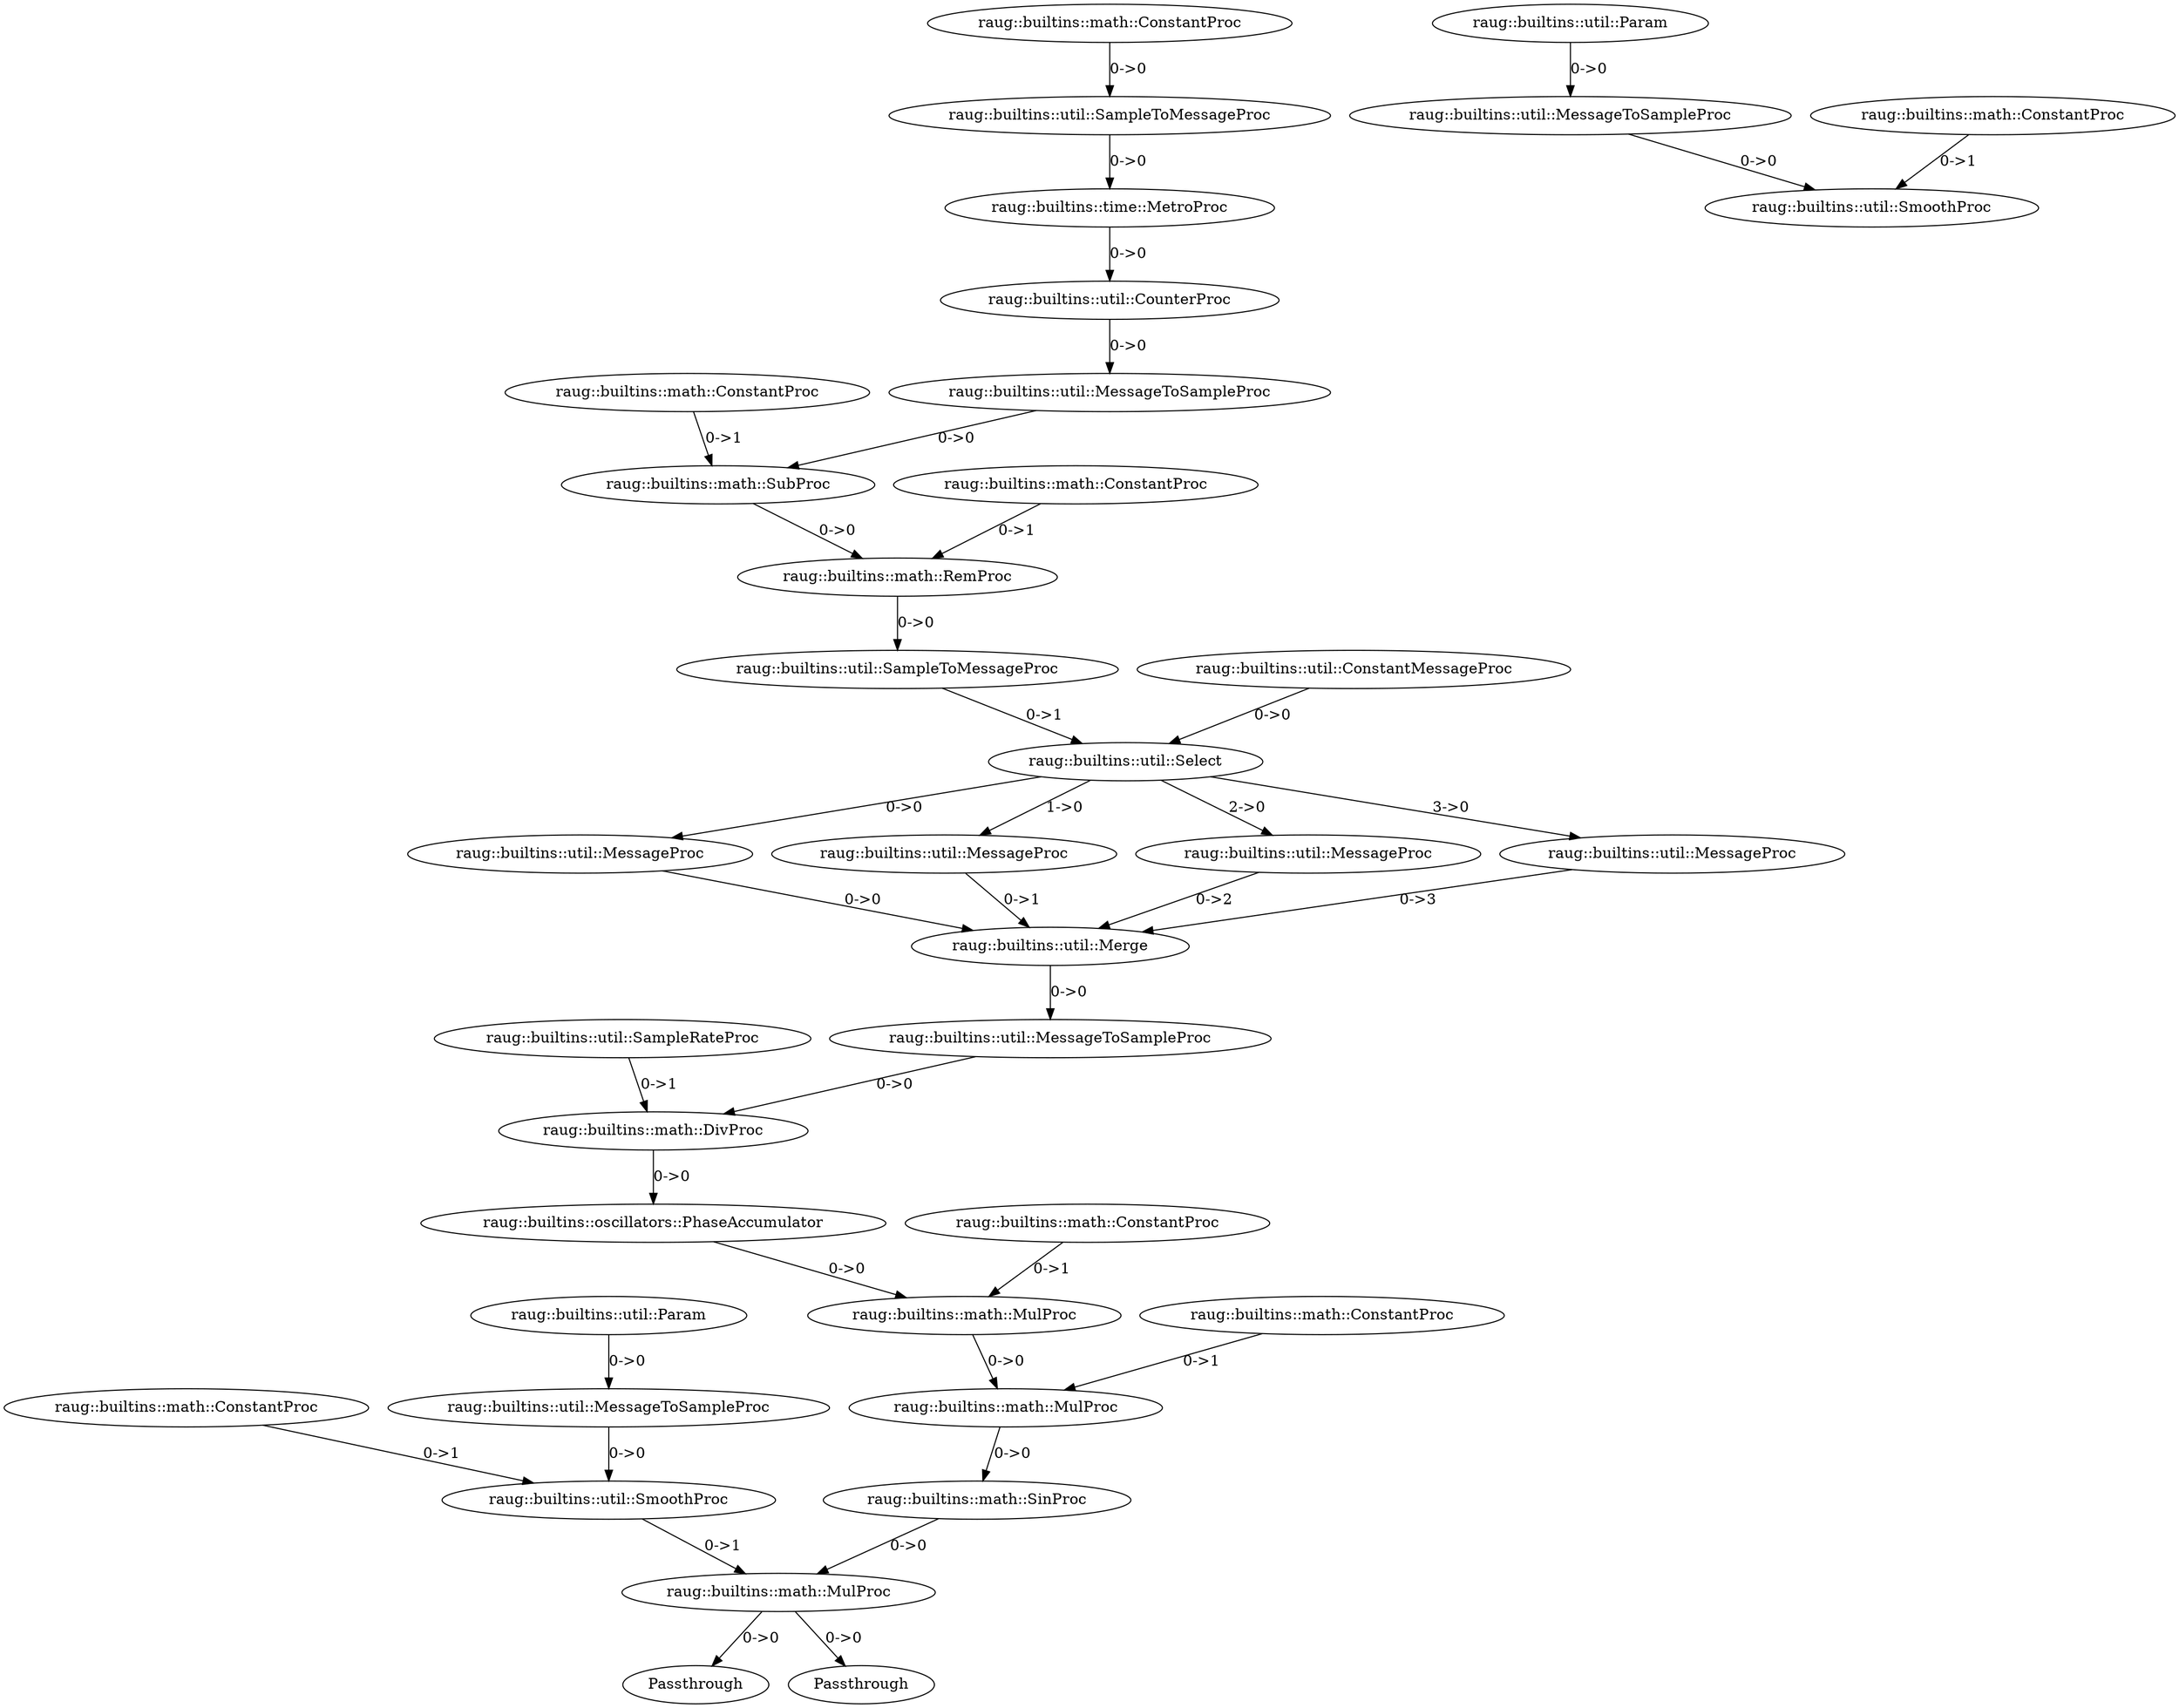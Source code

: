 digraph {
    0 [ label = "Passthrough" ]
    1 [ label = "Passthrough" ]
    2 [ label = "raug::builtins::util::SampleRateProc" ]
    3 [ label = "raug::builtins::oscillators::PhaseAccumulator" ]
    4 [ label = "raug::builtins::util::Param" ]
    5 [ label = "raug::builtins::util::SmoothProc" ]
    6 [ label = "raug::builtins::math::ConstantProc" ]
    7 [ label = "raug::builtins::util::MessageToSampleProc" ]
    8 [ label = "raug::builtins::util::Param" ]
    9 [ label = "raug::builtins::util::SmoothProc" ]
    10 [ label = "raug::builtins::math::ConstantProc" ]
    11 [ label = "raug::builtins::util::MessageToSampleProc" ]
    12 [ label = "raug::builtins::time::MetroProc" ]
    13 [ label = "raug::builtins::math::ConstantProc" ]
    14 [ label = "raug::builtins::util::SampleToMessageProc" ]
    15 [ label = "raug::builtins::util::CounterProc" ]
    16 [ label = "raug::builtins::math::ConstantProc" ]
    17 [ label = "raug::builtins::math::SubProc" ]
    18 [ label = "raug::builtins::util::MessageToSampleProc" ]
    19 [ label = "raug::builtins::math::ConstantProc" ]
    20 [ label = "raug::builtins::math::RemProc" ]
    21 [ label = "raug::builtins::util::Select" ]
    22 [ label = "raug::builtins::util::Merge" ]
    23 [ label = "raug::builtins::util::SampleToMessageProc" ]
    24 [ label = "raug::builtins::util::ConstantMessageProc" ]
    25 [ label = "raug::builtins::util::MessageProc" ]
    26 [ label = "raug::builtins::util::MessageProc" ]
    27 [ label = "raug::builtins::util::MessageProc" ]
    28 [ label = "raug::builtins::util::MessageProc" ]
    29 [ label = "raug::builtins::math::DivProc" ]
    30 [ label = "raug::builtins::util::MessageToSampleProc" ]
    31 [ label = "raug::builtins::math::ConstantProc" ]
    32 [ label = "raug::builtins::math::MulProc" ]
    33 [ label = "raug::builtins::math::ConstantProc" ]
    34 [ label = "raug::builtins::math::MulProc" ]
    35 [ label = "raug::builtins::math::SinProc" ]
    36 [ label = "raug::builtins::math::MulProc" ]
    6 -> 5 [ label = "0->1" ]
    4 -> 7 [ label = "0->0" ]
    7 -> 5 [ label = "0->0" ]
    10 -> 9 [ label = "0->1" ]
    8 -> 11 [ label = "0->0" ]
    11 -> 9 [ label = "0->0" ]
    13 -> 14 [ label = "0->0" ]
    14 -> 12 [ label = "0->0" ]
    12 -> 15 [ label = "0->0" ]
    15 -> 18 [ label = "0->0" ]
    18 -> 17 [ label = "0->0" ]
    16 -> 17 [ label = "0->1" ]
    17 -> 20 [ label = "0->0" ]
    19 -> 20 [ label = "0->1" ]
    20 -> 23 [ label = "0->0" ]
    23 -> 21 [ label = "0->1" ]
    24 -> 21 [ label = "0->0" ]
    21 -> 25 [ label = "0->0" ]
    25 -> 22 [ label = "0->0" ]
    21 -> 26 [ label = "1->0" ]
    26 -> 22 [ label = "0->1" ]
    21 -> 27 [ label = "2->0" ]
    27 -> 22 [ label = "0->2" ]
    21 -> 28 [ label = "3->0" ]
    28 -> 22 [ label = "0->3" ]
    22 -> 30 [ label = "0->0" ]
    30 -> 29 [ label = "0->0" ]
    2 -> 29 [ label = "0->1" ]
    29 -> 3 [ label = "0->0" ]
    3 -> 32 [ label = "0->0" ]
    31 -> 32 [ label = "0->1" ]
    32 -> 34 [ label = "0->0" ]
    33 -> 34 [ label = "0->1" ]
    34 -> 35 [ label = "0->0" ]
    35 -> 36 [ label = "0->0" ]
    9 -> 36 [ label = "0->1" ]
    36 -> 0 [ label = "0->0" ]
    36 -> 1 [ label = "0->0" ]
}
